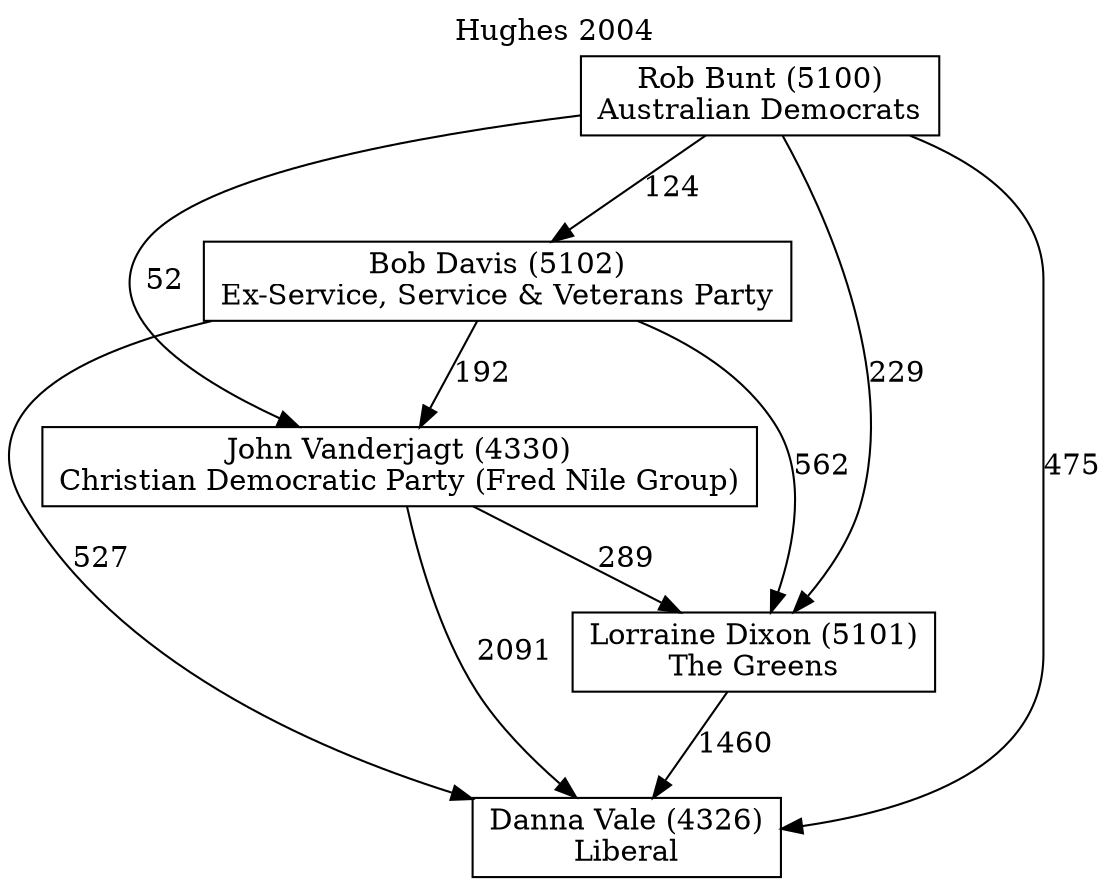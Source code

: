 // House preference flow
digraph "Danna Vale (4326)_Hughes_2004" {
	graph [label="Hughes 2004" labelloc=t mclimit=10]
	node [shape=box]
	"Danna Vale (4326)" [label="Danna Vale (4326)
Liberal"]
	"Lorraine Dixon (5101)" [label="Lorraine Dixon (5101)
The Greens"]
	"John Vanderjagt (4330)" [label="John Vanderjagt (4330)
Christian Democratic Party (Fred Nile Group)"]
	"Bob Davis (5102)" [label="Bob Davis (5102)
Ex-Service, Service & Veterans Party"]
	"Rob Bunt (5100)" [label="Rob Bunt (5100)
Australian Democrats"]
	"Lorraine Dixon (5101)" -> "Danna Vale (4326)" [label=1460]
	"John Vanderjagt (4330)" -> "Lorraine Dixon (5101)" [label=289]
	"Bob Davis (5102)" -> "John Vanderjagt (4330)" [label=192]
	"Rob Bunt (5100)" -> "Bob Davis (5102)" [label=124]
	"John Vanderjagt (4330)" -> "Danna Vale (4326)" [label=2091]
	"Bob Davis (5102)" -> "Danna Vale (4326)" [label=527]
	"Rob Bunt (5100)" -> "Danna Vale (4326)" [label=475]
	"Rob Bunt (5100)" -> "John Vanderjagt (4330)" [label=52]
	"Bob Davis (5102)" -> "Lorraine Dixon (5101)" [label=562]
	"Rob Bunt (5100)" -> "Lorraine Dixon (5101)" [label=229]
}
